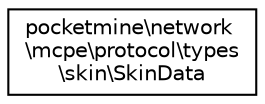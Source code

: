 digraph "Graphical Class Hierarchy"
{
 // INTERACTIVE_SVG=YES
 // LATEX_PDF_SIZE
  edge [fontname="Helvetica",fontsize="10",labelfontname="Helvetica",labelfontsize="10"];
  node [fontname="Helvetica",fontsize="10",shape=record];
  rankdir="LR";
  Node0 [label="pocketmine\\network\l\\mcpe\\protocol\\types\l\\skin\\SkinData",height=0.2,width=0.4,color="black", fillcolor="white", style="filled",URL="$d3/dce/classpocketmine_1_1network_1_1mcpe_1_1protocol_1_1types_1_1skin_1_1_skin_data.html",tooltip=" "];
}
